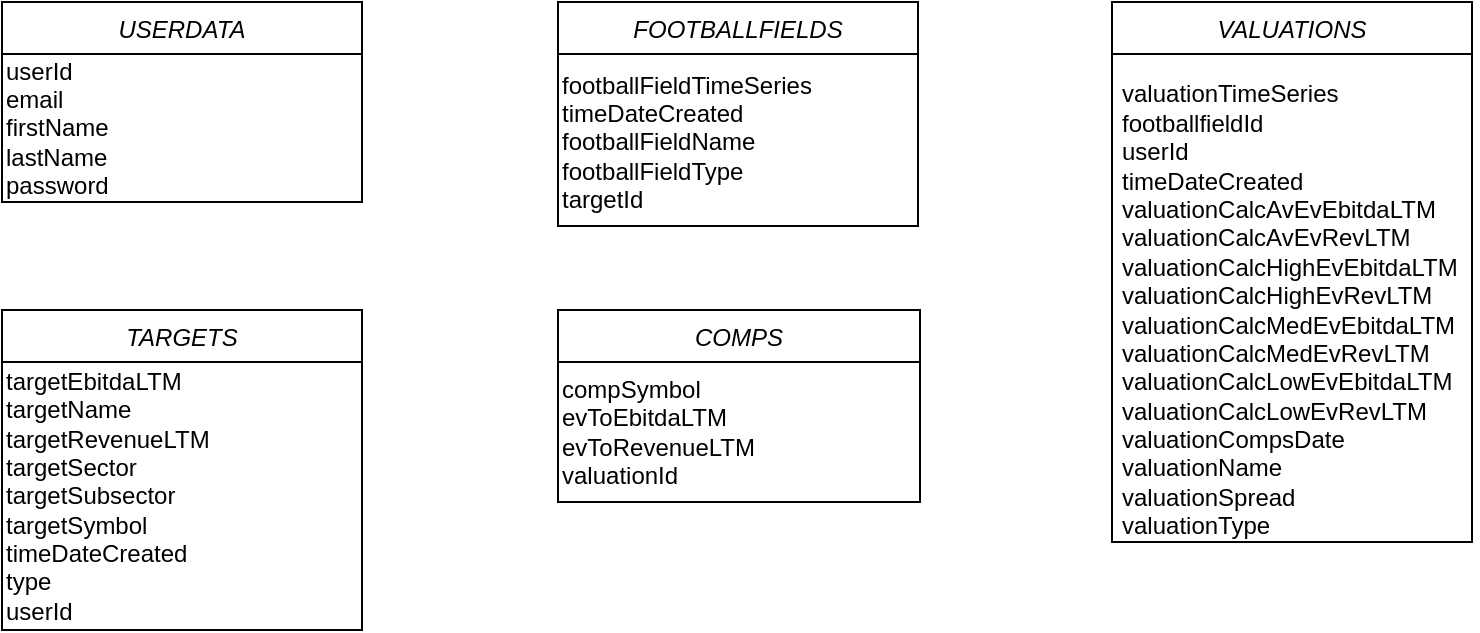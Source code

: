 <mxfile version="21.0.10" type="device" pages="2"><diagram id="C5RBs43oDa-KdzZeNtuy" name="Page-1"><mxGraphModel dx="1059" dy="573" grid="0" gridSize="10" guides="1" tooltips="1" connect="1" arrows="1" fold="1" page="1" pageScale="1" pageWidth="827" pageHeight="1169" math="0" shadow="0"><root><mxCell id="WIyWlLk6GJQsqaUBKTNV-0"/><mxCell id="WIyWlLk6GJQsqaUBKTNV-1" parent="WIyWlLk6GJQsqaUBKTNV-0"/><mxCell id="zkfFHV4jXpPFQw0GAbJ--0" value="USERDATA" style="swimlane;fontStyle=2;align=center;verticalAlign=top;childLayout=stackLayout;horizontal=1;startSize=26;horizontalStack=0;resizeParent=1;resizeLast=0;collapsible=1;marginBottom=0;rounded=0;shadow=0;strokeWidth=1;" parent="WIyWlLk6GJQsqaUBKTNV-1" vertex="1"><mxGeometry x="72" y="36" width="180" height="100" as="geometry"><mxRectangle x="80" y="40" width="160" height="26" as="alternateBounds"/></mxGeometry></mxCell><mxCell id="fAS_cCgl-SuV0zaBuzUX-10" value="userId&lt;br&gt;&lt;div style=&quot;font-weight: bold;&quot;&gt;&lt;span style=&quot;background-color: initial; font-weight: normal;&quot;&gt;email&lt;/span&gt;&lt;/div&gt;firstName&lt;br&gt;lastName&lt;br&gt;password" style="text;strokeColor=none;align=left;fillColor=none;html=1;verticalAlign=middle;whiteSpace=wrap;rounded=0;" parent="zkfFHV4jXpPFQw0GAbJ--0" vertex="1"><mxGeometry y="26" width="180" height="74" as="geometry"/></mxCell><mxCell id="zkfFHV4jXpPFQw0GAbJ--13" value="TARGETS" style="swimlane;fontStyle=2;align=center;verticalAlign=top;childLayout=stackLayout;horizontal=1;startSize=26;horizontalStack=0;resizeParent=1;resizeLast=0;collapsible=1;marginBottom=0;rounded=0;shadow=0;strokeWidth=1;" parent="WIyWlLk6GJQsqaUBKTNV-1" vertex="1"><mxGeometry x="72" y="190" width="180" height="160" as="geometry"><mxRectangle x="340" y="380" width="170" height="26" as="alternateBounds"/></mxGeometry></mxCell><mxCell id="1Y8H2mdCFGrl70yU5CJG-13" value="&lt;span style=&quot;font-size: 12px;&quot;&gt;&lt;font color=&quot;#000000&quot;&gt;targetEbitdaLTM&lt;br&gt;targetName&lt;br&gt;targetRevenueLTM&lt;br&gt;targetSector&lt;br&gt;targetSubsector&lt;br&gt;targetSymbol&lt;br&gt;timeDateCreated&lt;br&gt;type&lt;br&gt;userId&lt;/font&gt;&lt;br style=&quot;font-size: 12px;&quot;&gt;&lt;/span&gt;" style="text;strokeColor=none;align=left;fillColor=none;html=1;verticalAlign=middle;whiteSpace=wrap;rounded=0;fontSize=12;fontFamily=Helvetica;fontColor=#3333FF;" parent="zkfFHV4jXpPFQw0GAbJ--13" vertex="1"><mxGeometry y="26" width="180" height="134" as="geometry"/></mxCell><mxCell id="zkfFHV4jXpPFQw0GAbJ--17" value="FOOTBALLFIELDS" style="swimlane;fontStyle=2;align=center;verticalAlign=top;childLayout=stackLayout;horizontal=1;startSize=26;horizontalStack=0;resizeParent=1;resizeLast=0;collapsible=1;marginBottom=0;rounded=0;shadow=0;strokeWidth=1;" parent="WIyWlLk6GJQsqaUBKTNV-1" vertex="1"><mxGeometry x="350" y="36" width="180" height="112" as="geometry"><mxRectangle x="550" y="140" width="160" height="26" as="alternateBounds"/></mxGeometry></mxCell><mxCell id="fAS_cCgl-SuV0zaBuzUX-2" value="VALUATIONS" style="swimlane;fontStyle=2;align=center;verticalAlign=top;childLayout=stackLayout;horizontal=1;startSize=26;horizontalStack=0;resizeParent=1;resizeLast=0;collapsible=1;marginBottom=0;rounded=0;shadow=0;strokeWidth=1;" parent="WIyWlLk6GJQsqaUBKTNV-1" vertex="1"><mxGeometry x="627" y="36" width="180" height="270" as="geometry"><mxRectangle x="340" y="380" width="170" height="26" as="alternateBounds"/></mxGeometry></mxCell><mxCell id="fAS_cCgl-SuV0zaBuzUX-5" value="COMPS" style="swimlane;fontStyle=2;align=center;verticalAlign=top;childLayout=stackLayout;horizontal=1;startSize=26;horizontalStack=0;resizeParent=1;resizeLast=0;collapsible=1;marginBottom=0;rounded=0;shadow=0;strokeWidth=1;" parent="WIyWlLk6GJQsqaUBKTNV-1" vertex="1"><mxGeometry x="350" y="190" width="181" height="96" as="geometry"><mxRectangle x="340" y="380" width="170" height="26" as="alternateBounds"/></mxGeometry></mxCell><mxCell id="fAS_cCgl-SuV0zaBuzUX-19" value="compSymbol&lt;br&gt;evToEbitdaLTM&lt;br&gt;evToRevenueLTM&lt;br&gt;&lt;div style=&quot;&quot;&gt;&lt;span style=&quot;background-color: initial;&quot;&gt;valuationId&lt;/span&gt;&lt;/div&gt;" style="text;strokeColor=none;align=left;fillColor=none;html=1;verticalAlign=middle;whiteSpace=wrap;rounded=0;" parent="fAS_cCgl-SuV0zaBuzUX-5" vertex="1"><mxGeometry y="26" width="181" height="70" as="geometry"/></mxCell><mxCell id="AIt2yqLNo-Egyz4HGUOV-0" style="edgeStyle=orthogonalEdgeStyle;rounded=0;orthogonalLoop=1;jettySize=auto;html=1;exitX=0.5;exitY=1;exitDx=0;exitDy=0;" edge="1" parent="fAS_cCgl-SuV0zaBuzUX-5" source="fAS_cCgl-SuV0zaBuzUX-19" target="fAS_cCgl-SuV0zaBuzUX-19"><mxGeometry relative="1" as="geometry"/></mxCell><mxCell id="1Y8H2mdCFGrl70yU5CJG-0" value="footballFieldTimeSeries&lt;br&gt;timeDateCreated&lt;br&gt;footballFieldName&lt;br&gt;footballFieldType&lt;br&gt;&lt;span style=&quot;background-color: initial;&quot;&gt;targetId&lt;/span&gt;" style="text;strokeColor=none;align=left;fillColor=none;html=1;verticalAlign=middle;whiteSpace=wrap;rounded=0;" parent="WIyWlLk6GJQsqaUBKTNV-1" vertex="1"><mxGeometry x="350" y="70" width="180" height="72" as="geometry"/></mxCell><mxCell id="1Y8H2mdCFGrl70yU5CJG-2" style="edgeStyle=orthogonalEdgeStyle;rounded=0;orthogonalLoop=1;jettySize=auto;html=1;exitX=0.5;exitY=1;exitDx=0;exitDy=0;" parent="WIyWlLk6GJQsqaUBKTNV-1" source="1Y8H2mdCFGrl70yU5CJG-0" target="1Y8H2mdCFGrl70yU5CJG-0" edge="1"><mxGeometry relative="1" as="geometry"/></mxCell><mxCell id="fAS_cCgl-SuV0zaBuzUX-16" value="valuationTimeSeries&lt;br&gt;footballfieldId&lt;br&gt;userId&lt;br&gt;timeDateCreated&lt;br&gt;valuationCalcAvEvEbitdaLTM&lt;br&gt;valuationCalcAvEvRevLTM&lt;br&gt;valuationCalcHighEvEbitdaLTM&lt;br&gt;valuationCalcHighEvRevLTM&lt;br&gt;valuationCalcMedEvEbitdaLTM&lt;br&gt;valuationCalcMedEvRevLTM&lt;br&gt;valuationCalcLowEvEbitdaLTM&lt;br&gt;valuationCalcLowEvRevLTM&lt;br&gt;valuationCompsDate&lt;br&gt;valuationName&lt;br&gt;valuationSpread&lt;br&gt;valuationType" style="text;strokeColor=none;align=left;fillColor=none;html=1;verticalAlign=middle;whiteSpace=wrap;rounded=0;" parent="WIyWlLk6GJQsqaUBKTNV-1" vertex="1"><mxGeometry x="630" y="53" width="180" height="274" as="geometry"/></mxCell><mxCell id="1Y8H2mdCFGrl70yU5CJG-15" style="edgeStyle=orthogonalEdgeStyle;rounded=0;orthogonalLoop=1;jettySize=auto;html=1;exitX=0.5;exitY=1;exitDx=0;exitDy=0;strokeColor=#CC6600;" parent="WIyWlLk6GJQsqaUBKTNV-1" source="fAS_cCgl-SuV0zaBuzUX-16" target="fAS_cCgl-SuV0zaBuzUX-16" edge="1"><mxGeometry relative="1" as="geometry"/></mxCell></root></mxGraphModel></diagram><diagram id="LU6JiDI9EXKPR_Y9gghu" name="Página-2"><mxGraphModel grid="1" page="1" gridSize="10" guides="1" tooltips="1" connect="1" arrows="1" fold="1" pageScale="1" pageWidth="827" pageHeight="1169" math="0" shadow="0"><root><mxCell id="0"/><mxCell id="1" parent="0"/></root></mxGraphModel></diagram></mxfile>